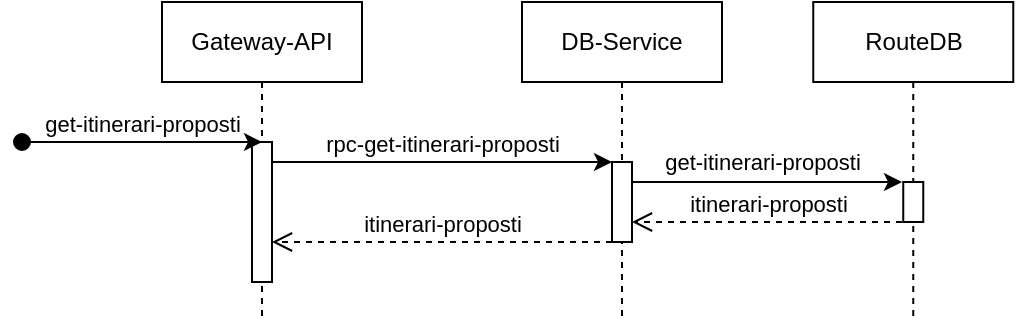 <mxfile version="21.6.1" type="device">
  <diagram name="Pagina-1" id="JCi-VtsOW7-FUkoQYLxe">
    <mxGraphModel dx="1275" dy="334" grid="1" gridSize="10" guides="1" tooltips="1" connect="1" arrows="1" fold="1" page="1" pageScale="1" pageWidth="827" pageHeight="1169" math="0" shadow="0">
      <root>
        <mxCell id="0" />
        <mxCell id="1" parent="0" />
        <mxCell id="QGHdbiTWZ2vBvkkwpoNN-13" value="Gateway-API" style="shape=umlLifeline;perimeter=lifelinePerimeter;whiteSpace=wrap;html=1;container=0;dropTarget=0;collapsible=0;recursiveResize=0;outlineConnect=0;portConstraint=eastwest;newEdgeStyle={&quot;edgeStyle&quot;:&quot;elbowEdgeStyle&quot;,&quot;elbow&quot;:&quot;vertical&quot;,&quot;curved&quot;:0,&quot;rounded&quot;:0};" parent="1" vertex="1">
          <mxGeometry x="50" y="50" width="100" height="160" as="geometry" />
        </mxCell>
        <mxCell id="QGHdbiTWZ2vBvkkwpoNN-14" value="" style="html=1;points=[];perimeter=orthogonalPerimeter;outlineConnect=0;targetShapes=umlLifeline;portConstraint=eastwest;newEdgeStyle={&quot;edgeStyle&quot;:&quot;elbowEdgeStyle&quot;,&quot;elbow&quot;:&quot;vertical&quot;,&quot;curved&quot;:0,&quot;rounded&quot;:0};" parent="QGHdbiTWZ2vBvkkwpoNN-13" vertex="1">
          <mxGeometry x="45" y="70" width="10" height="70" as="geometry" />
        </mxCell>
        <mxCell id="QGHdbiTWZ2vBvkkwpoNN-15" value="get-itinerari-proposti" style="html=1;verticalAlign=bottom;startArrow=oval;endArrow=classic;startSize=8;edgeStyle=elbowEdgeStyle;elbow=vertical;curved=0;rounded=0;endFill=1;" parent="QGHdbiTWZ2vBvkkwpoNN-13" edge="1">
          <mxGeometry relative="1" as="geometry">
            <mxPoint x="-70" y="70" as="sourcePoint" />
            <mxPoint x="50" y="70" as="targetPoint" />
          </mxGeometry>
        </mxCell>
        <mxCell id="QGHdbiTWZ2vBvkkwpoNN-16" value="DB-Service" style="shape=umlLifeline;perimeter=lifelinePerimeter;whiteSpace=wrap;html=1;container=0;dropTarget=0;collapsible=0;recursiveResize=0;outlineConnect=0;portConstraint=eastwest;newEdgeStyle={&quot;edgeStyle&quot;:&quot;elbowEdgeStyle&quot;,&quot;elbow&quot;:&quot;vertical&quot;,&quot;curved&quot;:0,&quot;rounded&quot;:0};" parent="1" vertex="1">
          <mxGeometry x="230" y="50" width="100" height="160" as="geometry" />
        </mxCell>
        <mxCell id="QGHdbiTWZ2vBvkkwpoNN-17" value="" style="html=1;points=[];perimeter=orthogonalPerimeter;outlineConnect=0;targetShapes=umlLifeline;portConstraint=eastwest;newEdgeStyle={&quot;edgeStyle&quot;:&quot;elbowEdgeStyle&quot;,&quot;elbow&quot;:&quot;vertical&quot;,&quot;curved&quot;:0,&quot;rounded&quot;:0};" parent="QGHdbiTWZ2vBvkkwpoNN-16" vertex="1">
          <mxGeometry x="45" y="80" width="10" height="40" as="geometry" />
        </mxCell>
        <mxCell id="QGHdbiTWZ2vBvkkwpoNN-18" value="rpc-get-itinerari-proposti" style="html=1;verticalAlign=bottom;endArrow=classic;edgeStyle=elbowEdgeStyle;elbow=vertical;curved=0;rounded=0;endFill=1;" parent="1" source="QGHdbiTWZ2vBvkkwpoNN-14" target="QGHdbiTWZ2vBvkkwpoNN-17" edge="1">
          <mxGeometry relative="1" as="geometry">
            <mxPoint x="205" y="140" as="sourcePoint" />
            <Array as="points">
              <mxPoint x="190" y="130" />
            </Array>
          </mxGeometry>
        </mxCell>
        <mxCell id="QGHdbiTWZ2vBvkkwpoNN-19" value="itinerari-proposti" style="html=1;verticalAlign=bottom;endArrow=open;dashed=1;endSize=8;edgeStyle=elbowEdgeStyle;elbow=vertical;curved=0;rounded=0;" parent="1" source="QGHdbiTWZ2vBvkkwpoNN-17" target="QGHdbiTWZ2vBvkkwpoNN-14" edge="1">
          <mxGeometry relative="1" as="geometry">
            <mxPoint x="205" y="215" as="targetPoint" />
            <Array as="points">
              <mxPoint x="200" y="170" />
            </Array>
          </mxGeometry>
        </mxCell>
        <mxCell id="QGHdbiTWZ2vBvkkwpoNN-20" value="RouteDB" style="shape=umlLifeline;perimeter=lifelinePerimeter;whiteSpace=wrap;html=1;container=0;dropTarget=0;collapsible=0;recursiveResize=0;outlineConnect=0;portConstraint=eastwest;newEdgeStyle={&quot;edgeStyle&quot;:&quot;elbowEdgeStyle&quot;,&quot;elbow&quot;:&quot;vertical&quot;,&quot;curved&quot;:0,&quot;rounded&quot;:0};" parent="1" vertex="1">
          <mxGeometry x="375.63" y="50" width="100" height="160" as="geometry" />
        </mxCell>
        <mxCell id="QGHdbiTWZ2vBvkkwpoNN-21" value="" style="html=1;points=[];perimeter=orthogonalPerimeter;outlineConnect=0;targetShapes=umlLifeline;portConstraint=eastwest;newEdgeStyle={&quot;edgeStyle&quot;:&quot;elbowEdgeStyle&quot;,&quot;elbow&quot;:&quot;vertical&quot;,&quot;curved&quot;:0,&quot;rounded&quot;:0};" parent="QGHdbiTWZ2vBvkkwpoNN-20" vertex="1">
          <mxGeometry x="45" y="90" width="10" height="20" as="geometry" />
        </mxCell>
        <mxCell id="QGHdbiTWZ2vBvkkwpoNN-22" value="get-itinerari-proposti" style="edgeLabel;html=1;align=center;verticalAlign=middle;resizable=0;points=[];" parent="1" vertex="1" connectable="0">
          <mxGeometry x="349.997" y="129.857" as="geometry" />
        </mxCell>
        <mxCell id="QGHdbiTWZ2vBvkkwpoNN-23" value="" style="edgeStyle=elbowEdgeStyle;rounded=0;orthogonalLoop=1;jettySize=auto;html=1;elbow=vertical;curved=0;" parent="1" source="QGHdbiTWZ2vBvkkwpoNN-17" edge="1">
          <mxGeometry relative="1" as="geometry">
            <mxPoint x="290" y="140" as="sourcePoint" />
            <mxPoint x="420" y="140" as="targetPoint" />
            <Array as="points">
              <mxPoint x="290" y="140" />
            </Array>
          </mxGeometry>
        </mxCell>
        <mxCell id="QGHdbiTWZ2vBvkkwpoNN-24" value="itinerari-proposti" style="html=1;verticalAlign=bottom;endArrow=open;dashed=1;endSize=8;edgeStyle=elbowEdgeStyle;elbow=vertical;curved=0;rounded=0;" parent="1" target="QGHdbiTWZ2vBvkkwpoNN-17" edge="1">
          <mxGeometry relative="1" as="geometry">
            <mxPoint x="290" y="160" as="targetPoint" />
            <Array as="points">
              <mxPoint x="385" y="160" />
            </Array>
            <mxPoint x="420" y="160" as="sourcePoint" />
          </mxGeometry>
        </mxCell>
      </root>
    </mxGraphModel>
  </diagram>
</mxfile>
